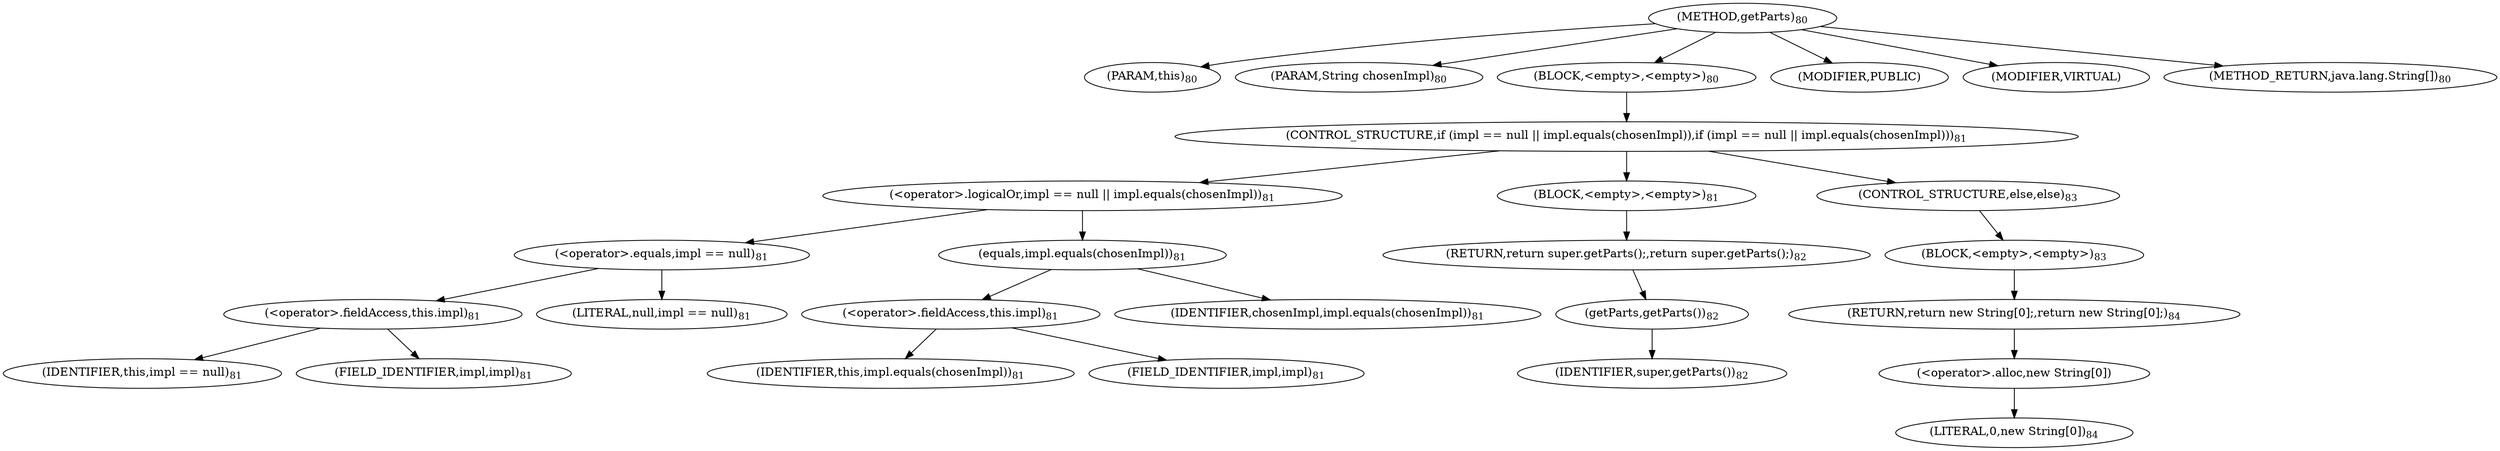 digraph "getParts" {  
"29" [label = <(METHOD,getParts)<SUB>80</SUB>> ]
"30" [label = <(PARAM,this)<SUB>80</SUB>> ]
"31" [label = <(PARAM,String chosenImpl)<SUB>80</SUB>> ]
"32" [label = <(BLOCK,&lt;empty&gt;,&lt;empty&gt;)<SUB>80</SUB>> ]
"33" [label = <(CONTROL_STRUCTURE,if (impl == null || impl.equals(chosenImpl)),if (impl == null || impl.equals(chosenImpl)))<SUB>81</SUB>> ]
"34" [label = <(&lt;operator&gt;.logicalOr,impl == null || impl.equals(chosenImpl))<SUB>81</SUB>> ]
"35" [label = <(&lt;operator&gt;.equals,impl == null)<SUB>81</SUB>> ]
"36" [label = <(&lt;operator&gt;.fieldAccess,this.impl)<SUB>81</SUB>> ]
"37" [label = <(IDENTIFIER,this,impl == null)<SUB>81</SUB>> ]
"38" [label = <(FIELD_IDENTIFIER,impl,impl)<SUB>81</SUB>> ]
"39" [label = <(LITERAL,null,impl == null)<SUB>81</SUB>> ]
"40" [label = <(equals,impl.equals(chosenImpl))<SUB>81</SUB>> ]
"41" [label = <(&lt;operator&gt;.fieldAccess,this.impl)<SUB>81</SUB>> ]
"42" [label = <(IDENTIFIER,this,impl.equals(chosenImpl))<SUB>81</SUB>> ]
"43" [label = <(FIELD_IDENTIFIER,impl,impl)<SUB>81</SUB>> ]
"44" [label = <(IDENTIFIER,chosenImpl,impl.equals(chosenImpl))<SUB>81</SUB>> ]
"45" [label = <(BLOCK,&lt;empty&gt;,&lt;empty&gt;)<SUB>81</SUB>> ]
"46" [label = <(RETURN,return super.getParts();,return super.getParts();)<SUB>82</SUB>> ]
"47" [label = <(getParts,getParts())<SUB>82</SUB>> ]
"48" [label = <(IDENTIFIER,super,getParts())<SUB>82</SUB>> ]
"49" [label = <(CONTROL_STRUCTURE,else,else)<SUB>83</SUB>> ]
"50" [label = <(BLOCK,&lt;empty&gt;,&lt;empty&gt;)<SUB>83</SUB>> ]
"51" [label = <(RETURN,return new String[0];,return new String[0];)<SUB>84</SUB>> ]
"52" [label = <(&lt;operator&gt;.alloc,new String[0])> ]
"53" [label = <(LITERAL,0,new String[0])<SUB>84</SUB>> ]
"54" [label = <(MODIFIER,PUBLIC)> ]
"55" [label = <(MODIFIER,VIRTUAL)> ]
"56" [label = <(METHOD_RETURN,java.lang.String[])<SUB>80</SUB>> ]
  "29" -> "30" 
  "29" -> "31" 
  "29" -> "32" 
  "29" -> "54" 
  "29" -> "55" 
  "29" -> "56" 
  "32" -> "33" 
  "33" -> "34" 
  "33" -> "45" 
  "33" -> "49" 
  "34" -> "35" 
  "34" -> "40" 
  "35" -> "36" 
  "35" -> "39" 
  "36" -> "37" 
  "36" -> "38" 
  "40" -> "41" 
  "40" -> "44" 
  "41" -> "42" 
  "41" -> "43" 
  "45" -> "46" 
  "46" -> "47" 
  "47" -> "48" 
  "49" -> "50" 
  "50" -> "51" 
  "51" -> "52" 
  "52" -> "53" 
}
